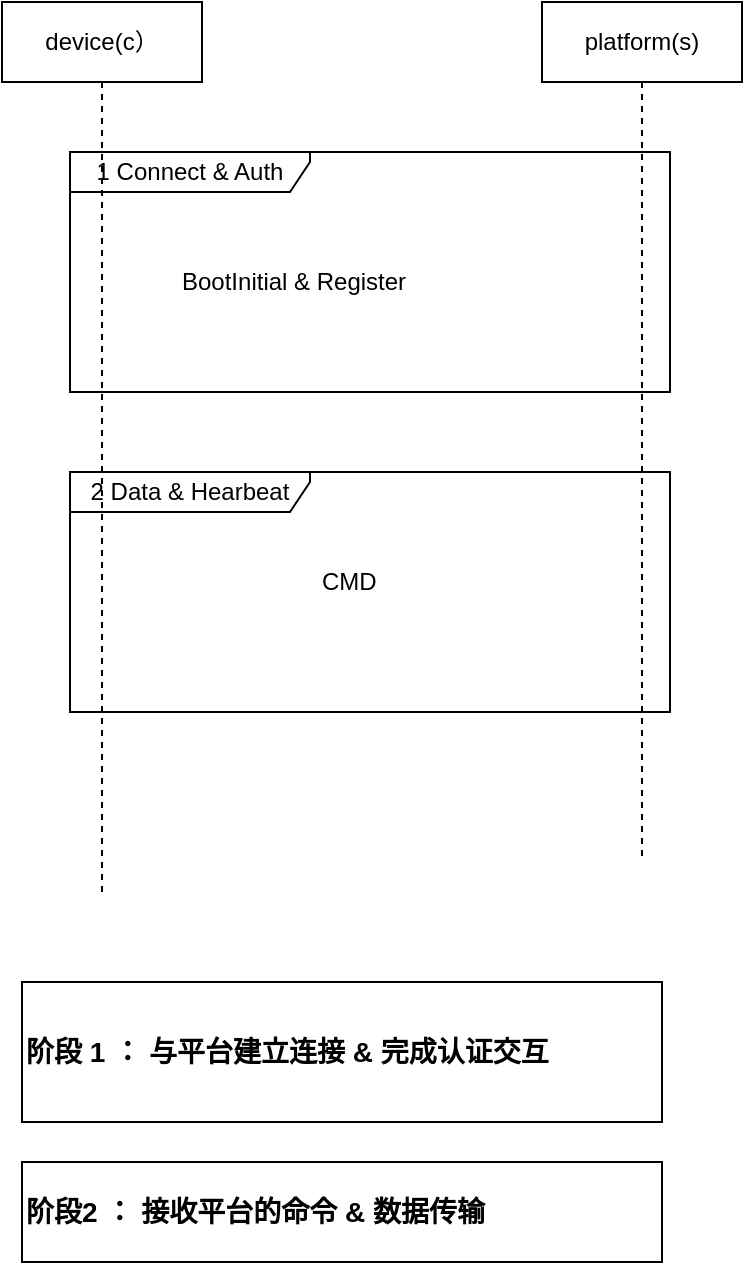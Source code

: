 <mxfile version="21.7.2" type="github" pages="3">
  <diagram name="sequence" id="wFGCldTrQh_1a03lcc_g">
    <mxGraphModel dx="908" dy="688" grid="1" gridSize="10" guides="1" tooltips="1" connect="1" arrows="1" fold="1" page="1" pageScale="1" pageWidth="827" pageHeight="1169" math="0" shadow="0">
      <root>
        <mxCell id="0" />
        <mxCell id="1" parent="0" />
        <mxCell id="JE6NSwY4tuIdZxAV2fhx-18" value="" style="group" parent="1" vertex="1" connectable="0">
          <mxGeometry x="184" y="445" width="300" height="120" as="geometry" />
        </mxCell>
        <mxCell id="JE6NSwY4tuIdZxAV2fhx-17" value="CMD" style="text;strokeColor=none;fillColor=none;align=left;verticalAlign=middle;spacingLeft=4;spacingRight=4;overflow=hidden;points=[[0,0.5],[1,0.5]];portConstraint=eastwest;rotatable=0;whiteSpace=wrap;html=1;" parent="JE6NSwY4tuIdZxAV2fhx-18" vertex="1">
          <mxGeometry x="120" y="40" width="126" height="30" as="geometry" />
        </mxCell>
        <mxCell id="JE6NSwY4tuIdZxAV2fhx-16" value="2 Data &amp;amp; Hearbeat" style="shape=umlFrame;whiteSpace=wrap;html=1;pointerEvents=0;width=120;height=20;" parent="JE6NSwY4tuIdZxAV2fhx-18" vertex="1">
          <mxGeometry width="300" height="120" as="geometry" />
        </mxCell>
        <mxCell id="JE6NSwY4tuIdZxAV2fhx-14" value="" style="group" parent="1" vertex="1" connectable="0">
          <mxGeometry x="184" y="285" width="300" height="120" as="geometry" />
        </mxCell>
        <mxCell id="JE6NSwY4tuIdZxAV2fhx-12" value="1 Connect &amp;amp; Auth" style="shape=umlFrame;whiteSpace=wrap;html=1;pointerEvents=0;width=120;height=20;" parent="JE6NSwY4tuIdZxAV2fhx-14" vertex="1">
          <mxGeometry width="300" height="120" as="geometry" />
        </mxCell>
        <mxCell id="JE6NSwY4tuIdZxAV2fhx-13" value="BootInitial &amp;amp; Register" style="text;strokeColor=none;fillColor=none;align=left;verticalAlign=middle;spacingLeft=4;spacingRight=4;overflow=hidden;points=[[0,0.5],[1,0.5]];portConstraint=eastwest;rotatable=0;whiteSpace=wrap;html=1;" parent="JE6NSwY4tuIdZxAV2fhx-14" vertex="1">
          <mxGeometry x="50" y="50" width="126" height="30" as="geometry" />
        </mxCell>
        <mxCell id="JE6NSwY4tuIdZxAV2fhx-11" value="device(c）" style="shape=umlLifeline;perimeter=lifelinePerimeter;whiteSpace=wrap;html=1;container=1;dropTarget=0;collapsible=0;recursiveResize=0;outlineConnect=0;portConstraint=eastwest;newEdgeStyle={&quot;curved&quot;:0,&quot;rounded&quot;:0};" parent="1" vertex="1">
          <mxGeometry x="150" y="210" width="100" height="445" as="geometry" />
        </mxCell>
        <mxCell id="JE6NSwY4tuIdZxAV2fhx-10" value="platform(s)" style="shape=umlLifeline;perimeter=lifelinePerimeter;whiteSpace=wrap;html=1;container=1;dropTarget=0;collapsible=0;recursiveResize=0;outlineConnect=0;portConstraint=eastwest;newEdgeStyle={&quot;curved&quot;:0,&quot;rounded&quot;:0};" parent="1" vertex="1">
          <mxGeometry x="420" y="210" width="100" height="430" as="geometry" />
        </mxCell>
        <mxCell id="JE6NSwY4tuIdZxAV2fhx-54" value="&lt;b&gt;&lt;font style=&quot;font-size: 14px;&quot;&gt;阶段 1 ： 与平台建立连接 &amp;amp; 完成认证交互&lt;/font&gt;&lt;/b&gt;" style="text;html=1;align=left;verticalAlign=middle;whiteSpace=wrap;rounded=0;strokeColor=default;" parent="1" vertex="1">
          <mxGeometry x="160" y="700" width="320" height="70" as="geometry" />
        </mxCell>
        <mxCell id="JE6NSwY4tuIdZxAV2fhx-55" value="&lt;b&gt;&lt;font style=&quot;font-size: 14px;&quot;&gt;阶段2 ： 接收平台的命令 &amp;amp; 数据传输&lt;/font&gt;&lt;/b&gt;" style="text;html=1;strokeColor=default;fillColor=none;align=left;verticalAlign=middle;whiteSpace=wrap;rounded=0;" parent="1" vertex="1">
          <mxGeometry x="160" y="790" width="320" height="50" as="geometry" />
        </mxCell>
      </root>
    </mxGraphModel>
  </diagram>
  <diagram id="AeWeKP3w_jKZX582oACy" name="ipc">
    <mxGraphModel dx="664" dy="890" grid="1" gridSize="10" guides="1" tooltips="1" connect="1" arrows="1" fold="1" page="1" pageScale="1" pageWidth="827" pageHeight="1169" math="0" shadow="0">
      <root>
        <mxCell id="0" />
        <mxCell id="1" parent="0" />
        <mxCell id="lD6cUZLl2j8s86pbKYld-1" value="plugin-control.c" style="html=1;whiteSpace=wrap;" parent="1" vertex="1">
          <mxGeometry x="930" y="131" width="110" height="50" as="geometry" />
        </mxCell>
        <mxCell id="lD6cUZLl2j8s86pbKYld-2" style="edgeStyle=orthogonalEdgeStyle;rounded=0;orthogonalLoop=1;jettySize=auto;html=1;exitX=0.25;exitY=1;exitDx=0;exitDy=0;entryX=1;entryY=0.5;entryDx=0;entryDy=0;curved=1;entryPerimeter=0;" parent="1" source="lD6cUZLl2j8s86pbKYld-3" target="lD6cUZLl2j8s86pbKYld-7" edge="1">
          <mxGeometry relative="1" as="geometry">
            <mxPoint x="1175" y="256" as="targetPoint" />
          </mxGeometry>
        </mxCell>
        <mxCell id="lD6cUZLl2j8s86pbKYld-3" value="plugin-handle.c" style="html=1;whiteSpace=wrap;" parent="1" vertex="1">
          <mxGeometry x="1205" y="131" width="110" height="50" as="geometry" />
        </mxCell>
        <mxCell id="lD6cUZLl2j8s86pbKYld-4" value="" style="shape=flexArrow;endArrow=classic;html=1;rounded=0;entryX=0;entryY=0.5;entryDx=0;entryDy=0;exitX=1;exitY=0.5;exitDx=0;exitDy=0;endWidth=32.571;endSize=6.954;" parent="1" source="lD6cUZLl2j8s86pbKYld-1" target="lD6cUZLl2j8s86pbKYld-3" edge="1">
          <mxGeometry width="50" height="50" relative="1" as="geometry">
            <mxPoint x="1075" y="155.71" as="sourcePoint" />
            <mxPoint x="1175" y="156" as="targetPoint" />
          </mxGeometry>
        </mxCell>
        <mxCell id="lD6cUZLl2j8s86pbKYld-5" value="Netlink" style="edgeLabel;html=1;align=center;verticalAlign=middle;resizable=0;points=[];" parent="lD6cUZLl2j8s86pbKYld-4" vertex="1" connectable="0">
          <mxGeometry x="-0.033" y="7" relative="1" as="geometry">
            <mxPoint x="-4" y="-8" as="offset" />
          </mxGeometry>
        </mxCell>
        <mxCell id="lD6cUZLl2j8s86pbKYld-6" style="edgeStyle=orthogonalEdgeStyle;rounded=0;orthogonalLoop=1;jettySize=auto;html=1;exitX=0;exitY=0.5;exitDx=0;exitDy=0;exitPerimeter=0;entryX=0.5;entryY=1;entryDx=0;entryDy=0;curved=1;" parent="1" source="lD6cUZLl2j8s86pbKYld-7" target="lD6cUZLl2j8s86pbKYld-1" edge="1">
          <mxGeometry relative="1" as="geometry" />
        </mxCell>
        <mxCell id="lD6cUZLl2j8s86pbKYld-7" value="Pipe" style="strokeWidth=1;html=1;shape=mxgraph.flowchart.direct_data;whiteSpace=wrap;" parent="1" vertex="1">
          <mxGeometry x="1065" y="226" width="101" height="35" as="geometry" />
        </mxCell>
        <mxCell id="lD6cUZLl2j8s86pbKYld-8" value="send reply_jsonpkt&lt;br&gt;(install_reply/run_reply)" style="text;html=1;align=center;verticalAlign=middle;resizable=0;points=[];autosize=1;strokeColor=none;fillColor=none;" parent="1" vertex="1">
          <mxGeometry x="1040.5" y="256" width="150" height="40" as="geometry" />
        </mxCell>
        <mxCell id="lD6cUZLl2j8s86pbKYld-9" value="send plugin_cmd&lt;br&gt;(install/run/stop)" style="text;html=1;align=center;verticalAlign=middle;resizable=0;points=[];autosize=1;strokeColor=none;fillColor=none;" parent="1" vertex="1">
          <mxGeometry x="1060.5" y="156" width="110" height="40" as="geometry" />
        </mxCell>
        <mxCell id="lD6cUZLl2j8s86pbKYld-10" value="IPC" style="text;align=center;fontStyle=1;verticalAlign=middle;spacingLeft=3;spacingRight=3;strokeColor=none;rotatable=0;points=[[0,0.5],[1,0.5]];portConstraint=eastwest;html=1;" parent="1" vertex="1">
          <mxGeometry x="945" y="90" width="80" height="26" as="geometry" />
        </mxCell>
      </root>
    </mxGraphModel>
  </diagram>
  <diagram id="cQaiF26KoMbwk5dsJcf0" name="frame">
    <mxGraphModel dx="217" dy="623" grid="1" gridSize="10" guides="1" tooltips="1" connect="1" arrows="1" fold="1" page="1" pageScale="1" pageWidth="827" pageHeight="1169" math="0" shadow="0">
      <root>
        <mxCell id="0" />
        <mxCell id="1" parent="0" />
        <mxCell id="VeE3BR4dbkjaJsoMrbhO-1" value="&lt;font style=&quot;font-size: 12px;&quot;&gt;&lt;b&gt;Thread Pool&lt;/b&gt;&lt;/font&gt;" style="shape=umlFrame;whiteSpace=wrap;html=1;pointerEvents=0;width=120;height=30;container=0;" parent="1" vertex="1">
          <mxGeometry x="970" y="488" width="390" height="232" as="geometry" />
        </mxCell>
        <mxCell id="VeE3BR4dbkjaJsoMrbhO-2" value="ThreadWorker_t" style="swimlane;childLayout=stackLayout;horizontal=1;startSize=50;horizontalStack=0;rounded=1;fontSize=14;fontStyle=0;strokeWidth=1;resizeParent=0;resizeLast=1;shadow=0;dashed=0;align=center;arcSize=4;whiteSpace=wrap;html=1;" parent="1" vertex="1" collapsed="1">
          <mxGeometry x="1370" y="597.5" width="140" height="45" as="geometry">
            <mxRectangle x="1110" y="485" width="160" height="120" as="alternateBounds" />
          </mxGeometry>
        </mxCell>
        <mxCell id="VeE3BR4dbkjaJsoMrbhO-3" value="+Attribute1&#xa;+Attribute2&#xa;+Attribute3" style="align=left;strokeColor=none;fillColor=none;spacingLeft=4;fontSize=12;verticalAlign=top;resizable=0;rotatable=0;part=1;html=1;" parent="VeE3BR4dbkjaJsoMrbhO-2" vertex="1">
          <mxGeometry y="50" width="160" height="70" as="geometry" />
        </mxCell>
        <mxCell id="VeE3BR4dbkjaJsoMrbhO-4" value="" style="rounded=0;whiteSpace=wrap;html=1;" parent="1" vertex="1">
          <mxGeometry x="930" y="170" width="570" height="210" as="geometry" />
        </mxCell>
        <mxCell id="VeE3BR4dbkjaJsoMrbhO-5" value="plugin-control.c" style="rounded=1;whiteSpace=wrap;html=1;" parent="1" vertex="1">
          <mxGeometry x="1100" y="200" width="120" height="60" as="geometry" />
        </mxCell>
        <mxCell id="VeE3BR4dbkjaJsoMrbhO-6" value="plugin-handle.c" style="rounded=1;whiteSpace=wrap;html=1;" parent="1" vertex="1">
          <mxGeometry x="1270" y="200" width="120" height="60" as="geometry" />
        </mxCell>
        <mxCell id="VeE3BR4dbkjaJsoMrbhO-7" value="" style="group;fillColor=#dae8fc;strokeColor=#6c8ebf;" parent="1" vertex="1" connectable="0">
          <mxGeometry x="954" y="280" width="476" height="90" as="geometry" />
        </mxCell>
        <mxCell id="VeE3BR4dbkjaJsoMrbhO-8" value="" style="rounded=0;whiteSpace=wrap;html=1;fillColor=#dae8fc;strokeColor=#6c8ebf;" parent="VeE3BR4dbkjaJsoMrbhO-7" vertex="1">
          <mxGeometry width="476" height="90" as="geometry" />
        </mxCell>
        <mxCell id="VeE3BR4dbkjaJsoMrbhO-9" value="Common" style="text;strokeColor=none;fillColor=none;align=left;verticalAlign=middle;spacingLeft=4;spacingRight=4;overflow=hidden;points=[[0,0.5],[1,0.5]];portConstraint=eastwest;rotatable=0;whiteSpace=wrap;html=1;" parent="VeE3BR4dbkjaJsoMrbhO-7" vertex="1">
          <mxGeometry y="25" width="80" height="30" as="geometry" />
        </mxCell>
        <mxCell id="VeE3BR4dbkjaJsoMrbhO-10" value="threadpool" style="rounded=1;whiteSpace=wrap;html=1;fillColor=#d5e8d4;strokeColor=#82b366;" parent="VeE3BR4dbkjaJsoMrbhO-7" vertex="1">
          <mxGeometry x="80" y="15" width="120" height="60" as="geometry" />
        </mxCell>
        <mxCell id="VeE3BR4dbkjaJsoMrbhO-11" value="event.c" style="rounded=1;whiteSpace=wrap;html=1;fillColor=#d5e8d4;strokeColor=#82b366;" parent="VeE3BR4dbkjaJsoMrbhO-7" vertex="1">
          <mxGeometry x="210" y="15" width="120" height="60" as="geometry" />
        </mxCell>
        <mxCell id="VeE3BR4dbkjaJsoMrbhO-12" value="transmit.c" style="rounded=1;whiteSpace=wrap;html=1;fillColor=#d5e8d4;strokeColor=#82b366;" parent="VeE3BR4dbkjaJsoMrbhO-7" vertex="1">
          <mxGeometry x="340" y="15" width="120" height="60" as="geometry" />
        </mxCell>
        <mxCell id="VeE3BR4dbkjaJsoMrbhO-13" value="work_data_t" style="swimlane;childLayout=stackLayout;horizontal=1;startSize=50;horizontalStack=0;rounded=1;fontSize=14;fontStyle=0;strokeWidth=1;resizeParent=0;resizeLast=1;shadow=0;dashed=0;align=center;arcSize=4;whiteSpace=wrap;html=1;" parent="1" vertex="1" collapsed="1">
          <mxGeometry x="1530" y="597.5" width="140" height="45" as="geometry">
            <mxRectangle x="1380" y="485" width="160" height="120" as="alternateBounds" />
          </mxGeometry>
        </mxCell>
        <mxCell id="VeE3BR4dbkjaJsoMrbhO-14" value="&lt;br&gt;+Attribute2&lt;br&gt;+Attribute3" style="align=left;strokeColor=none;fillColor=none;spacingLeft=4;fontSize=12;verticalAlign=top;resizable=0;rotatable=0;part=1;html=1;" parent="VeE3BR4dbkjaJsoMrbhO-13" vertex="1">
          <mxGeometry y="50" width="160" height="70" as="geometry" />
        </mxCell>
        <mxCell id="VeE3BR4dbkjaJsoMrbhO-15" value="Model" style="shape=umlFrame;whiteSpace=wrap;html=1;pointerEvents=0;" parent="1" vertex="1">
          <mxGeometry x="920" y="410" width="850" height="460" as="geometry" />
        </mxCell>
        <mxCell id="VeE3BR4dbkjaJsoMrbhO-16" value="&lt;font style=&quot;font-size: 12px;&quot;&gt;&lt;b&gt;Event Loop&lt;/b&gt;&lt;/font&gt;" style="shape=umlFrame;whiteSpace=wrap;html=1;pointerEvents=0;width=120;height=30;container=0;" parent="1" vertex="1">
          <mxGeometry x="980" y="735" width="380" height="120" as="geometry" />
        </mxCell>
        <mxCell id="VeE3BR4dbkjaJsoMrbhO-17" value="Timer:" style="swimlane;childLayout=stackLayout;horizontal=1;startSize=50;horizontalStack=0;rounded=1;fontSize=14;fontStyle=0;strokeWidth=1;resizeParent=0;resizeLast=1;shadow=0;dashed=0;align=center;arcSize=4;whiteSpace=wrap;html=1;" parent="1" vertex="1" collapsed="1">
          <mxGeometry x="1010" y="790" width="140" height="45" as="geometry">
            <mxRectangle x="530" y="250" width="160" height="120" as="alternateBounds" />
          </mxGeometry>
        </mxCell>
        <mxCell id="VeE3BR4dbkjaJsoMrbhO-18" value="+Attribute1&#xa;+Attribute2&#xa;+Attribute3" style="align=left;strokeColor=none;fillColor=none;spacingLeft=4;fontSize=12;verticalAlign=top;resizable=0;rotatable=0;part=1;html=1;" parent="VeE3BR4dbkjaJsoMrbhO-17" vertex="1">
          <mxGeometry y="50" width="160" height="70" as="geometry" />
        </mxCell>
        <mxCell id="VeE3BR4dbkjaJsoMrbhO-19" value="Epoll_Event:" style="swimlane;childLayout=stackLayout;horizontal=1;startSize=50;horizontalStack=0;rounded=1;fontSize=14;fontStyle=0;strokeWidth=1;resizeParent=0;resizeLast=1;shadow=0;dashed=0;align=center;arcSize=4;whiteSpace=wrap;html=1;" parent="1" vertex="1" collapsed="1">
          <mxGeometry x="1180" y="790" width="140" height="45" as="geometry">
            <mxRectangle x="530" y="250" width="160" height="120" as="alternateBounds" />
          </mxGeometry>
        </mxCell>
        <mxCell id="VeE3BR4dbkjaJsoMrbhO-20" value="+Attribute1&#xa;+Attribute2&#xa;+Attribute3" style="align=left;strokeColor=none;fillColor=none;spacingLeft=4;fontSize=12;verticalAlign=top;resizable=0;rotatable=0;part=1;html=1;" parent="VeE3BR4dbkjaJsoMrbhO-19" vertex="1">
          <mxGeometry y="50" width="160" height="70" as="geometry" />
        </mxCell>
        <mxCell id="VeE3BR4dbkjaJsoMrbhO-22" value="&lt;font style=&quot;font-size: 12px;&quot;&gt;&lt;b&gt;Thread Pool&lt;/b&gt;&lt;/font&gt;" style="shape=umlFrame;whiteSpace=wrap;html=1;pointerEvents=0;width=120;height=30;container=0;" parent="1" vertex="1">
          <mxGeometry x="940" y="975" width="300" height="120" as="geometry" />
        </mxCell>
        <mxCell id="VeE3BR4dbkjaJsoMrbhO-23" value="t:&amp;nbsp;plugctl_work" style="html=1;whiteSpace=wrap;" parent="1" vertex="1">
          <mxGeometry x="950" y="1015" width="110" height="50" as="geometry" />
        </mxCell>
        <mxCell id="VeE3BR4dbkjaJsoMrbhO-24" value="t:&amp;nbsp;plugin_work" style="html=1;whiteSpace=wrap;" parent="1" vertex="1">
          <mxGeometry x="1080" y="1010" width="110" height="50" as="geometry" />
        </mxCell>
        <mxCell id="YxJu_fCqTbl2JjDxikFP-1" value="Actual" style="shape=umlFrame;whiteSpace=wrap;html=1;pointerEvents=0;" parent="1" vertex="1">
          <mxGeometry x="920" y="910" width="770" height="245" as="geometry" />
        </mxCell>
        <mxCell id="sMG--kWnTI3UYD0PHa0p-7" value="" style="group" parent="1" vertex="1" connectable="0">
          <mxGeometry x="1370" y="490" width="180" height="70" as="geometry" />
        </mxCell>
        <mxCell id="sMG--kWnTI3UYD0PHa0p-1" value="" style="rounded=0;whiteSpace=wrap;html=1;fontSize=16;" parent="sMG--kWnTI3UYD0PHa0p-7" vertex="1">
          <mxGeometry width="180" height="70" as="geometry" />
        </mxCell>
        <mxCell id="sMG--kWnTI3UYD0PHa0p-2" value="Queue" style="text;html=1;strokeColor=none;fillColor=none;align=center;verticalAlign=middle;whiteSpace=wrap;rounded=0;fontSize=16;" parent="sMG--kWnTI3UYD0PHa0p-7" vertex="1">
          <mxGeometry x="10" y="20" width="60" height="30" as="geometry" />
        </mxCell>
        <mxCell id="sMG--kWnTI3UYD0PHa0p-3" value="" style="rounded=0;whiteSpace=wrap;html=1;fontSize=16;" parent="sMG--kWnTI3UYD0PHa0p-7" vertex="1">
          <mxGeometry x="80" y="10" width="20" height="50" as="geometry" />
        </mxCell>
        <mxCell id="sMG--kWnTI3UYD0PHa0p-5" value="" style="rounded=0;whiteSpace=wrap;html=1;fontSize=16;" parent="sMG--kWnTI3UYD0PHa0p-7" vertex="1">
          <mxGeometry x="110" y="10" width="20" height="50" as="geometry" />
        </mxCell>
        <mxCell id="sMG--kWnTI3UYD0PHa0p-6" value="" style="rounded=0;whiteSpace=wrap;html=1;fontSize=16;" parent="sMG--kWnTI3UYD0PHa0p-7" vertex="1">
          <mxGeometry x="140" y="10" width="20" height="50" as="geometry" />
        </mxCell>
        <mxCell id="sMG--kWnTI3UYD0PHa0p-10" value="" style="group" parent="1" vertex="1" connectable="0">
          <mxGeometry x="1010" y="550" width="150" height="150" as="geometry" />
        </mxCell>
        <mxCell id="sMG--kWnTI3UYD0PHa0p-8" value="" style="rounded=0;whiteSpace=wrap;html=1;fontSize=16;align=center;" parent="sMG--kWnTI3UYD0PHa0p-10" vertex="1">
          <mxGeometry width="150" height="150" as="geometry" />
        </mxCell>
        <mxCell id="sMG--kWnTI3UYD0PHa0p-9" value="Thread&lt;br&gt;Routine" style="text;html=1;strokeColor=none;fillColor=none;align=center;verticalAlign=middle;whiteSpace=wrap;rounded=0;fontSize=16;" parent="sMG--kWnTI3UYD0PHa0p-10" vertex="1">
          <mxGeometry x="23.571" y="6.875" width="102.857" height="41.25" as="geometry" />
        </mxCell>
        <mxCell id="igpFfedpNnb_vyrqU367-1" value="" style="endArrow=none;html=1;rounded=0;" edge="1" parent="sMG--kWnTI3UYD0PHa0p-10">
          <mxGeometry width="50" height="50" relative="1" as="geometry">
            <mxPoint x="74.5" y="51" as="sourcePoint" />
            <mxPoint x="74.5" y="141" as="targetPoint" />
          </mxGeometry>
        </mxCell>
        <mxCell id="igpFfedpNnb_vyrqU367-2" value="" style="rounded=0;whiteSpace=wrap;html=1;fontSize=16;" vertex="1" parent="1">
          <mxGeometry x="1370" y="735" width="180" height="70" as="geometry" />
        </mxCell>
        <mxCell id="igpFfedpNnb_vyrqU367-7" style="edgeStyle=orthogonalEdgeStyle;rounded=0;orthogonalLoop=1;jettySize=auto;html=1;exitX=1;exitY=0.75;exitDx=0;exitDy=0;entryX=0.07;entryY=0.192;entryDx=0;entryDy=0;entryPerimeter=0;" edge="1" parent="1" source="igpFfedpNnb_vyrqU367-3" target="igpFfedpNnb_vyrqU367-4">
          <mxGeometry relative="1" as="geometry" />
        </mxCell>
        <mxCell id="igpFfedpNnb_vyrqU367-3" value="" style="rounded=0;whiteSpace=wrap;html=1;fontSize=16;" vertex="1" parent="1">
          <mxGeometry x="1420" y="745" width="20" height="50" as="geometry" />
        </mxCell>
        <mxCell id="igpFfedpNnb_vyrqU367-8" style="edgeStyle=orthogonalEdgeStyle;rounded=0;orthogonalLoop=1;jettySize=auto;html=1;exitX=1;exitY=0.75;exitDx=0;exitDy=0;entryX=-0.03;entryY=0.12;entryDx=0;entryDy=0;entryPerimeter=0;" edge="1" parent="1" source="igpFfedpNnb_vyrqU367-4" target="igpFfedpNnb_vyrqU367-5">
          <mxGeometry relative="1" as="geometry" />
        </mxCell>
        <mxCell id="igpFfedpNnb_vyrqU367-4" value="" style="rounded=0;whiteSpace=wrap;html=1;fontSize=16;" vertex="1" parent="1">
          <mxGeometry x="1470" y="745" width="20" height="50" as="geometry" />
        </mxCell>
        <mxCell id="igpFfedpNnb_vyrqU367-5" value="" style="rounded=0;whiteSpace=wrap;html=1;fontSize=16;" vertex="1" parent="1">
          <mxGeometry x="1520" y="745" width="20" height="50" as="geometry" />
        </mxCell>
        <mxCell id="igpFfedpNnb_vyrqU367-11" value="List" style="text;html=1;strokeColor=none;fillColor=none;align=center;verticalAlign=middle;whiteSpace=wrap;rounded=0;" vertex="1" parent="1">
          <mxGeometry x="1370" y="755" width="60" height="30" as="geometry" />
        </mxCell>
        <mxCell id="igpFfedpNnb_vyrqU367-12" value="Epoll_Event:" style="swimlane;childLayout=stackLayout;horizontal=1;startSize=50;horizontalStack=0;rounded=1;fontSize=14;fontStyle=0;strokeWidth=1;resizeParent=0;resizeLast=1;shadow=0;dashed=0;align=center;arcSize=4;whiteSpace=wrap;html=1;" vertex="1" collapsed="1" parent="1">
          <mxGeometry x="1570" y="735" width="140" height="45" as="geometry">
            <mxRectangle x="530" y="250" width="160" height="120" as="alternateBounds" />
          </mxGeometry>
        </mxCell>
        <mxCell id="igpFfedpNnb_vyrqU367-13" value="+Attribute1&#xa;+Attribute2&#xa;+Attribute3" style="align=left;strokeColor=none;fillColor=none;spacingLeft=4;fontSize=12;verticalAlign=top;resizable=0;rotatable=0;part=1;html=1;" vertex="1" parent="igpFfedpNnb_vyrqU367-12">
          <mxGeometry y="50" width="160" height="70" as="geometry" />
        </mxCell>
      </root>
    </mxGraphModel>
  </diagram>
</mxfile>
